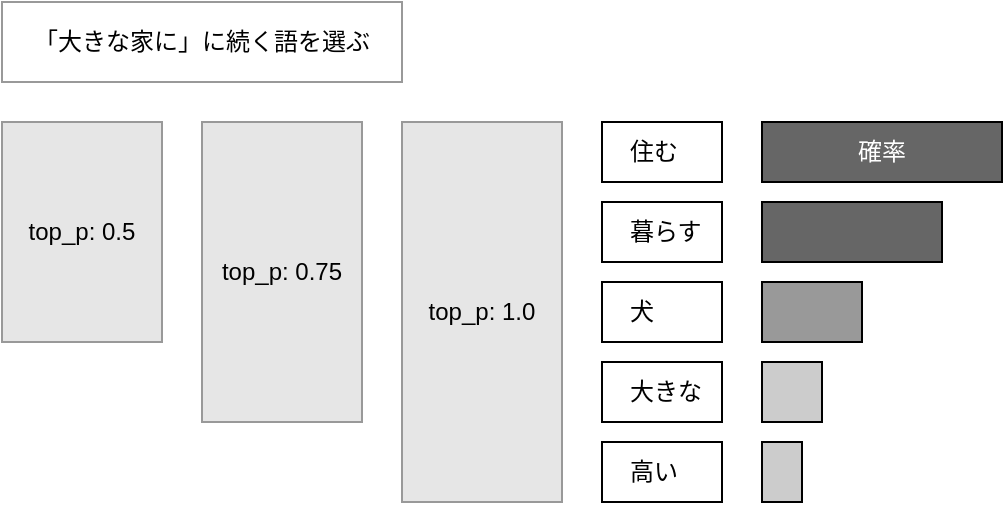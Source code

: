 <mxfile>
    <diagram id="ueDztWpqsZQ93oSX34Va" name="Page-1">
        <mxGraphModel dx="1722" dy="1162" grid="1" gridSize="10" guides="1" tooltips="1" connect="1" arrows="1" fold="1" page="1" pageScale="1" pageWidth="850" pageHeight="1100" math="0" shadow="0">
            <root>
                <mxCell id="0"/>
                <mxCell id="1" parent="0"/>
                <mxCell id="2" value="　住む" style="rounded=0;whiteSpace=wrap;html=1;align=left;" parent="1" vertex="1">
                    <mxGeometry x="340" y="100" width="60" height="30" as="geometry"/>
                </mxCell>
                <mxCell id="3" value="　暮らす" style="rounded=0;whiteSpace=wrap;html=1;align=left;" parent="1" vertex="1">
                    <mxGeometry x="340" y="140" width="60" height="30" as="geometry"/>
                </mxCell>
                <mxCell id="4" value="　犬" style="rounded=0;whiteSpace=wrap;html=1;align=left;" parent="1" vertex="1">
                    <mxGeometry x="340" y="180" width="60" height="30" as="geometry"/>
                </mxCell>
                <mxCell id="5" value="　大きな" style="rounded=0;whiteSpace=wrap;html=1;align=left;" parent="1" vertex="1">
                    <mxGeometry x="340" y="220" width="60" height="30" as="geometry"/>
                </mxCell>
                <mxCell id="6" value="　高い" style="rounded=0;whiteSpace=wrap;html=1;align=left;" parent="1" vertex="1">
                    <mxGeometry x="340" y="260" width="60" height="30" as="geometry"/>
                </mxCell>
                <mxCell id="8" value="" style="rounded=0;whiteSpace=wrap;html=1;align=left;fillColor=#666666;" parent="1" vertex="1">
                    <mxGeometry x="420" y="100" width="120" height="30" as="geometry"/>
                </mxCell>
                <mxCell id="13" value="" style="rounded=0;whiteSpace=wrap;html=1;align=left;fillColor=#666666;" parent="1" vertex="1">
                    <mxGeometry x="420" y="140" width="90" height="30" as="geometry"/>
                </mxCell>
                <mxCell id="14" value="" style="rounded=0;whiteSpace=wrap;html=1;align=left;fillColor=#999999;" parent="1" vertex="1">
                    <mxGeometry x="420" y="180" width="50" height="30" as="geometry"/>
                </mxCell>
                <mxCell id="15" value="" style="rounded=0;whiteSpace=wrap;html=1;align=left;fillColor=#CCCCCC;" parent="1" vertex="1">
                    <mxGeometry x="420" y="220" width="30" height="30" as="geometry"/>
                </mxCell>
                <mxCell id="16" value="" style="rounded=0;whiteSpace=wrap;html=1;align=left;fillColor=#CCCCCC;" parent="1" vertex="1">
                    <mxGeometry x="420" y="260" width="20" height="30" as="geometry"/>
                </mxCell>
                <mxCell id="52" value="確率" style="text;html=1;strokeColor=none;fillColor=none;align=center;verticalAlign=middle;whiteSpace=wrap;rounded=0;fontColor=#FFFFFF;" parent="1" vertex="1">
                    <mxGeometry x="450" y="100" width="60" height="30" as="geometry"/>
                </mxCell>
                <mxCell id="68" value="「大きな家に」に続く語を選ぶ" style="rounded=0;whiteSpace=wrap;html=1;strokeColor=#999999;fontColor=#000000;fillColor=#FFFFFF;" parent="1" vertex="1">
                    <mxGeometry x="40" y="40" width="200" height="40" as="geometry"/>
                </mxCell>
                <mxCell id="69" value="top_p: 1.0" style="rounded=0;whiteSpace=wrap;html=1;strokeColor=#999999;fontColor=#000000;fillColor=#E6E6E6;" parent="1" vertex="1">
                    <mxGeometry x="240" y="100" width="80" height="190" as="geometry"/>
                </mxCell>
                <mxCell id="70" value="top_p: 0.75" style="rounded=0;whiteSpace=wrap;html=1;strokeColor=#999999;fontColor=#000000;fillColor=#E6E6E6;" parent="1" vertex="1">
                    <mxGeometry x="140" y="100" width="80" height="150" as="geometry"/>
                </mxCell>
                <mxCell id="71" value="top_p: 0.5" style="rounded=0;whiteSpace=wrap;html=1;strokeColor=#999999;fontColor=#000000;fillColor=#E6E6E6;" parent="1" vertex="1">
                    <mxGeometry x="40" y="100" width="80" height="110" as="geometry"/>
                </mxCell>
            </root>
        </mxGraphModel>
    </diagram>
</mxfile>